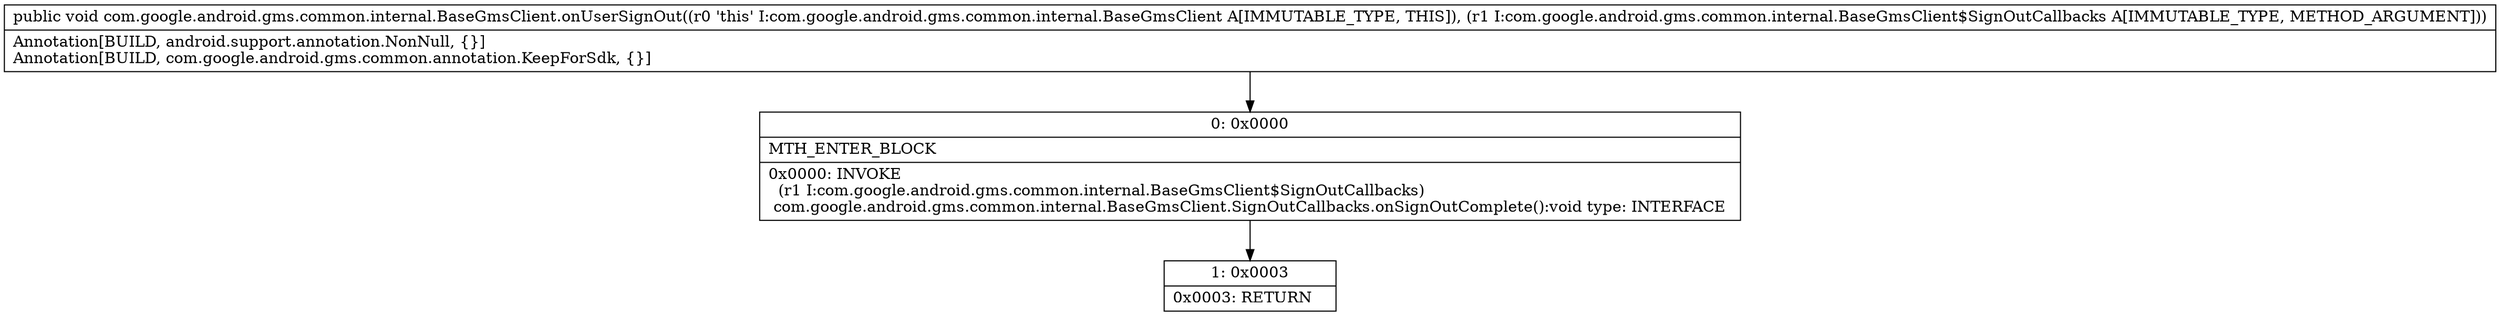 digraph "CFG forcom.google.android.gms.common.internal.BaseGmsClient.onUserSignOut(Lcom\/google\/android\/gms\/common\/internal\/BaseGmsClient$SignOutCallbacks;)V" {
Node_0 [shape=record,label="{0\:\ 0x0000|MTH_ENTER_BLOCK\l|0x0000: INVOKE  \l  (r1 I:com.google.android.gms.common.internal.BaseGmsClient$SignOutCallbacks)\l com.google.android.gms.common.internal.BaseGmsClient.SignOutCallbacks.onSignOutComplete():void type: INTERFACE \l}"];
Node_1 [shape=record,label="{1\:\ 0x0003|0x0003: RETURN   \l}"];
MethodNode[shape=record,label="{public void com.google.android.gms.common.internal.BaseGmsClient.onUserSignOut((r0 'this' I:com.google.android.gms.common.internal.BaseGmsClient A[IMMUTABLE_TYPE, THIS]), (r1 I:com.google.android.gms.common.internal.BaseGmsClient$SignOutCallbacks A[IMMUTABLE_TYPE, METHOD_ARGUMENT]))  | Annotation[BUILD, android.support.annotation.NonNull, \{\}]\lAnnotation[BUILD, com.google.android.gms.common.annotation.KeepForSdk, \{\}]\l}"];
MethodNode -> Node_0;
Node_0 -> Node_1;
}

